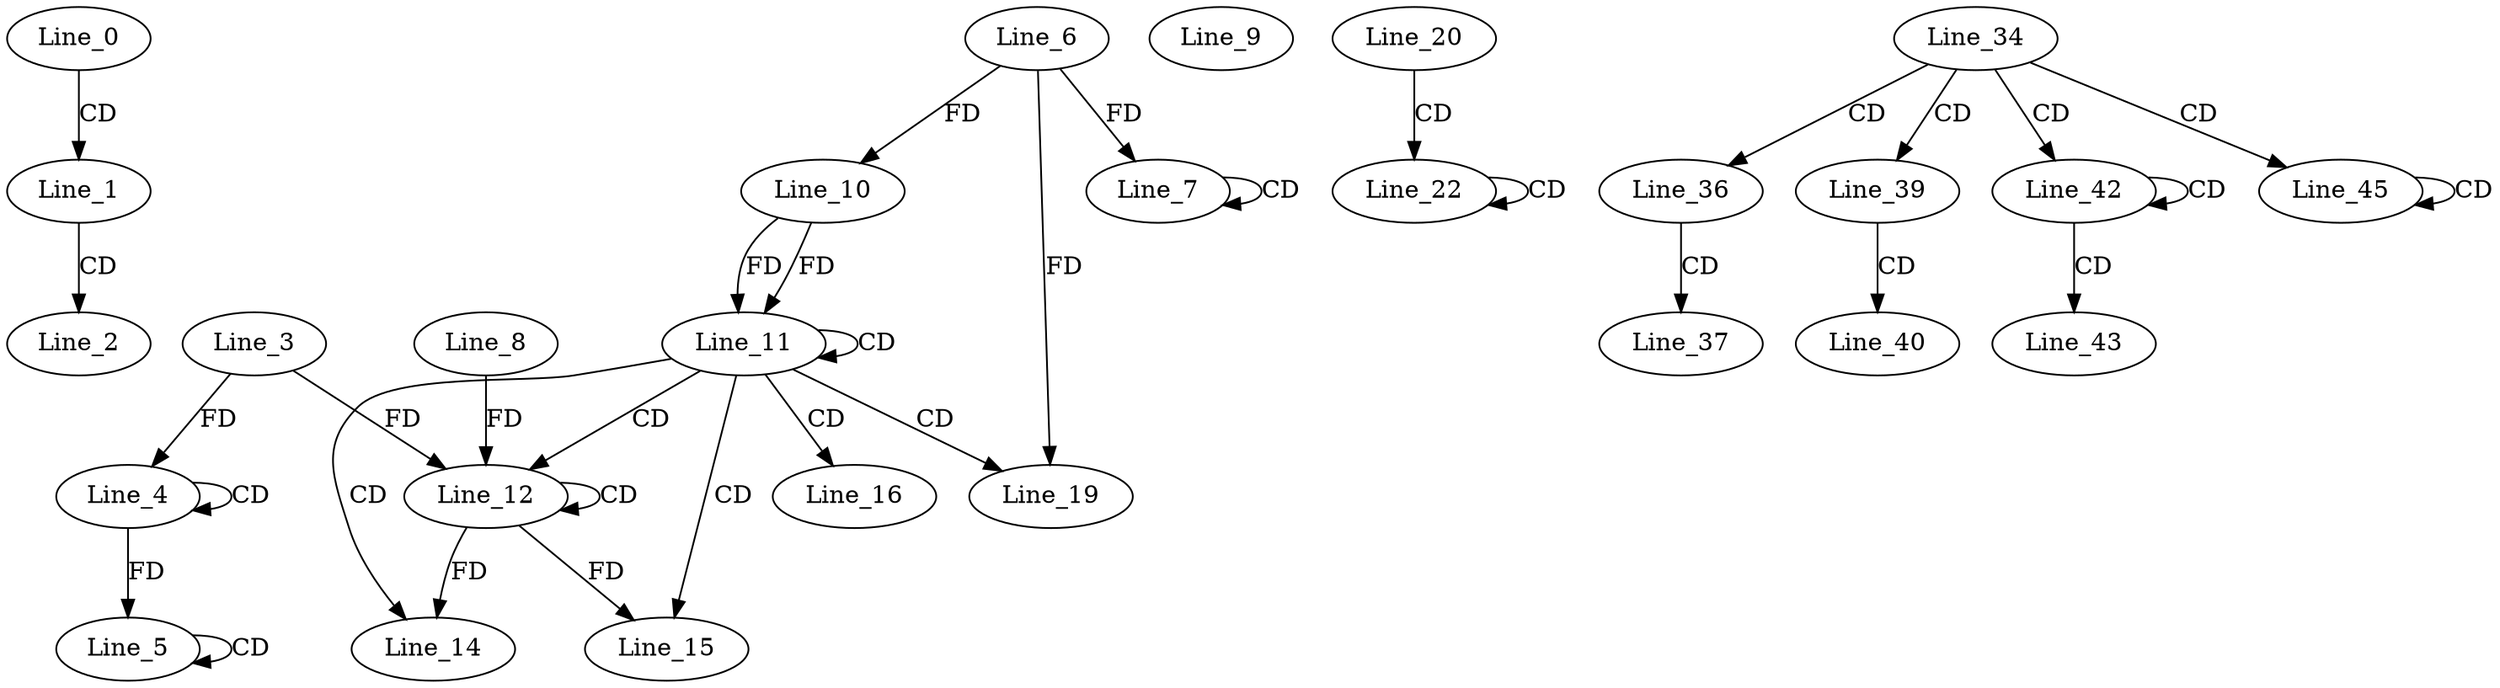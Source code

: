 digraph G {
  Line_0;
  Line_1;
  Line_2;
  Line_4;
  Line_4;
  Line_3;
  Line_5;
  Line_5;
  Line_7;
  Line_7;
  Line_6;
  Line_7;
  Line_9;
  Line_10;
  Line_10;
  Line_11;
  Line_11;
  Line_12;
  Line_12;
  Line_8;
  Line_14;
  Line_14;
  Line_15;
  Line_16;
  Line_19;
  Line_19;
  Line_20;
  Line_22;
  Line_22;
  Line_34;
  Line_36;
  Line_37;
  Line_39;
  Line_40;
  Line_42;
  Line_42;
  Line_43;
  Line_45;
  Line_45;
  Line_0 -> Line_1 [ label="CD" ];
  Line_1 -> Line_2 [ label="CD" ];
  Line_4 -> Line_4 [ label="CD" ];
  Line_3 -> Line_4 [ label="FD" ];
  Line_5 -> Line_5 [ label="CD" ];
  Line_4 -> Line_5 [ label="FD" ];
  Line_7 -> Line_7 [ label="CD" ];
  Line_6 -> Line_7 [ label="FD" ];
  Line_6 -> Line_10 [ label="FD" ];
  Line_10 -> Line_11 [ label="FD" ];
  Line_11 -> Line_11 [ label="CD" ];
  Line_10 -> Line_11 [ label="FD" ];
  Line_11 -> Line_12 [ label="CD" ];
  Line_12 -> Line_12 [ label="CD" ];
  Line_3 -> Line_12 [ label="FD" ];
  Line_8 -> Line_12 [ label="FD" ];
  Line_11 -> Line_14 [ label="CD" ];
  Line_12 -> Line_14 [ label="FD" ];
  Line_11 -> Line_15 [ label="CD" ];
  Line_12 -> Line_15 [ label="FD" ];
  Line_11 -> Line_16 [ label="CD" ];
  Line_11 -> Line_19 [ label="CD" ];
  Line_6 -> Line_19 [ label="FD" ];
  Line_20 -> Line_22 [ label="CD" ];
  Line_22 -> Line_22 [ label="CD" ];
  Line_34 -> Line_36 [ label="CD" ];
  Line_36 -> Line_37 [ label="CD" ];
  Line_34 -> Line_39 [ label="CD" ];
  Line_39 -> Line_40 [ label="CD" ];
  Line_34 -> Line_42 [ label="CD" ];
  Line_42 -> Line_42 [ label="CD" ];
  Line_42 -> Line_43 [ label="CD" ];
  Line_34 -> Line_45 [ label="CD" ];
  Line_45 -> Line_45 [ label="CD" ];
}
